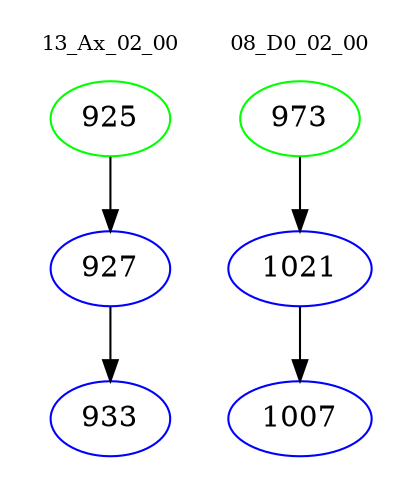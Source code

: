 digraph{
subgraph cluster_0 {
color = white
label = "13_Ax_02_00";
fontsize=10;
T0_925 [label="925", color="green"]
T0_925 -> T0_927 [color="black"]
T0_927 [label="927", color="blue"]
T0_927 -> T0_933 [color="black"]
T0_933 [label="933", color="blue"]
}
subgraph cluster_1 {
color = white
label = "08_D0_02_00";
fontsize=10;
T1_973 [label="973", color="green"]
T1_973 -> T1_1021 [color="black"]
T1_1021 [label="1021", color="blue"]
T1_1021 -> T1_1007 [color="black"]
T1_1007 [label="1007", color="blue"]
}
}
